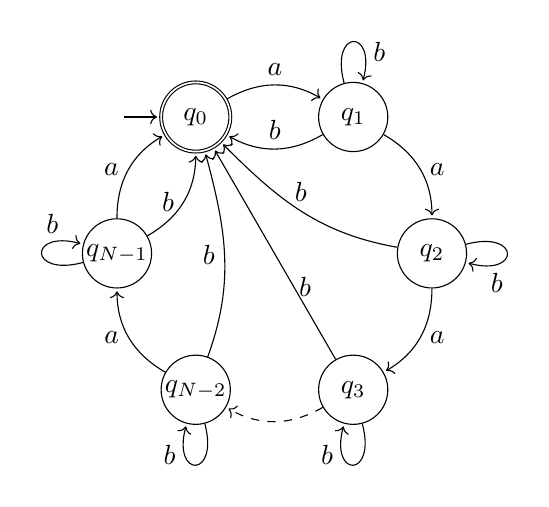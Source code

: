 % \begin{tikzpicture}
\begin{tikzpicture}[shorten >=1pt,initial text=]
	\def\stateangle{30}
	\def\statedistance{2cm}
	\path[inner sep=0]
	(0,0) node[state](5){$q_{N-1}$}

	++(60:\statedistance) node[state,accepting,initial](0) {$q_0$}
	++(0:\statedistance) node[state](1){$q_1$}
	++(-60:\statedistance) node[state](2){$q_2$}

	(5)
	++(-60:\statedistance)  node[state](4){$q_{N-2}$}
	++(0:\statedistance)
	node[state](3){$q_3$};

	\path[->]
	(1) edge[loop above] node[near end,right] {$b$} (1)
	(2) edge[loop right] node[near end,below] {$b$} (2)
	(3) edge[loop below] node[near end,left] {$b$} (3)
	(4) edge[loop below] node[near end,left] {$b$} (4)
	(5) edge[loop left] node[near end,above] {$b$} (5)

	(0) edge[bend left] node[above] {$a$} (1)
	(1) edge[bend left] node[right] {$a$} (2)
	(2) edge[bend left] node[right] {$a$} (3)
	(3) edge[bend left,dashed]  (4)
	(4) edge[bend left] node[left] {$a$} (5)
	(5) edge[bend left] node[left] {$a$} (0)

	(1) edge[bend left] node[above] {$b$} (0)
	(2.170) edge[out=170,in=-45] node[above] {$b$} (0.-45)
	(3) edge[] node[above,near start] {$b$} (0)
	(4.70) edge[out=70,in=-75] node[left] {$b$} (0.-75)
	(5) edge[bend right] node[left] {$b$} (0)
	;
\end{tikzpicture}
